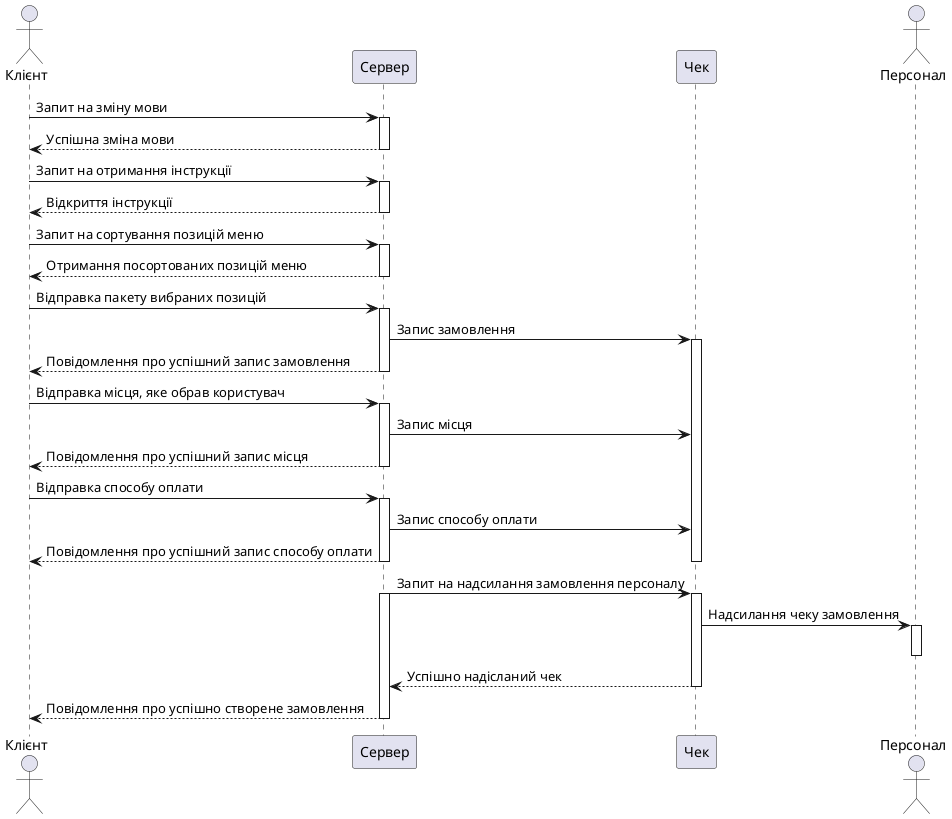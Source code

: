 @startuml Lab3_1

actor "Клієнт" as CL

CL -> "Сервер" : Запит на зміну мови
activate "Сервер"
"Сервер" --> CL : Успішна зміна мови
deactivate "Сервер"

CL -> "Сервер" : Запит на отримання інструкції
activate "Сервер"
"Сервер" --> CL : Відкриття інструкції
deactivate "Сервер"

CL -> "Сервер" : Запит на сортування позицій меню
activate "Сервер"
"Сервер" --> CL : Отримання посортованих позицій меню
deactivate "Сервер"

CL -> "Сервер" : Відправка пакету вибраних позицій
activate "Сервер"
"Сервер" -> "Чек" : Запис замовлення
activate "Чек"
"Сервер" --> CL : Повідомлення про успішний запис замовлення
deactivate "Сервер"

CL -> "Сервер" : Відправка місця, яке обрав користувач
activate "Сервер"
"Сервер" -> "Чек" : Запис місця
"Сервер" --> CL : Повідомлення про успішний запис місця
deactivate "Сервер"

CL -> "Сервер" : Відправка способу оплати
activate "Сервер"
"Сервер" -> "Чек" : Запис способу оплати
"Сервер" --> CL : Повідомлення про успішний запис способу оплати
deactivate "Сервер"
deactivate "Чек"

"Сервер" -> "Чек" : Запит на надсилання замовлення персоналу
activate "Сервер"
activate "Чек"
actor "Персонал"
"Чек" -> "Персонал" : Надсилання чеку замовлення
activate "Персонал"
deactivate "Персонал"
"Чек" --> "Сервер" : Успішно надісланий чек
deactivate "Чек"
"Сервер" --> CL : Повідомлення про успішно створене замовлення
deactivate "Сервер"

@enduml